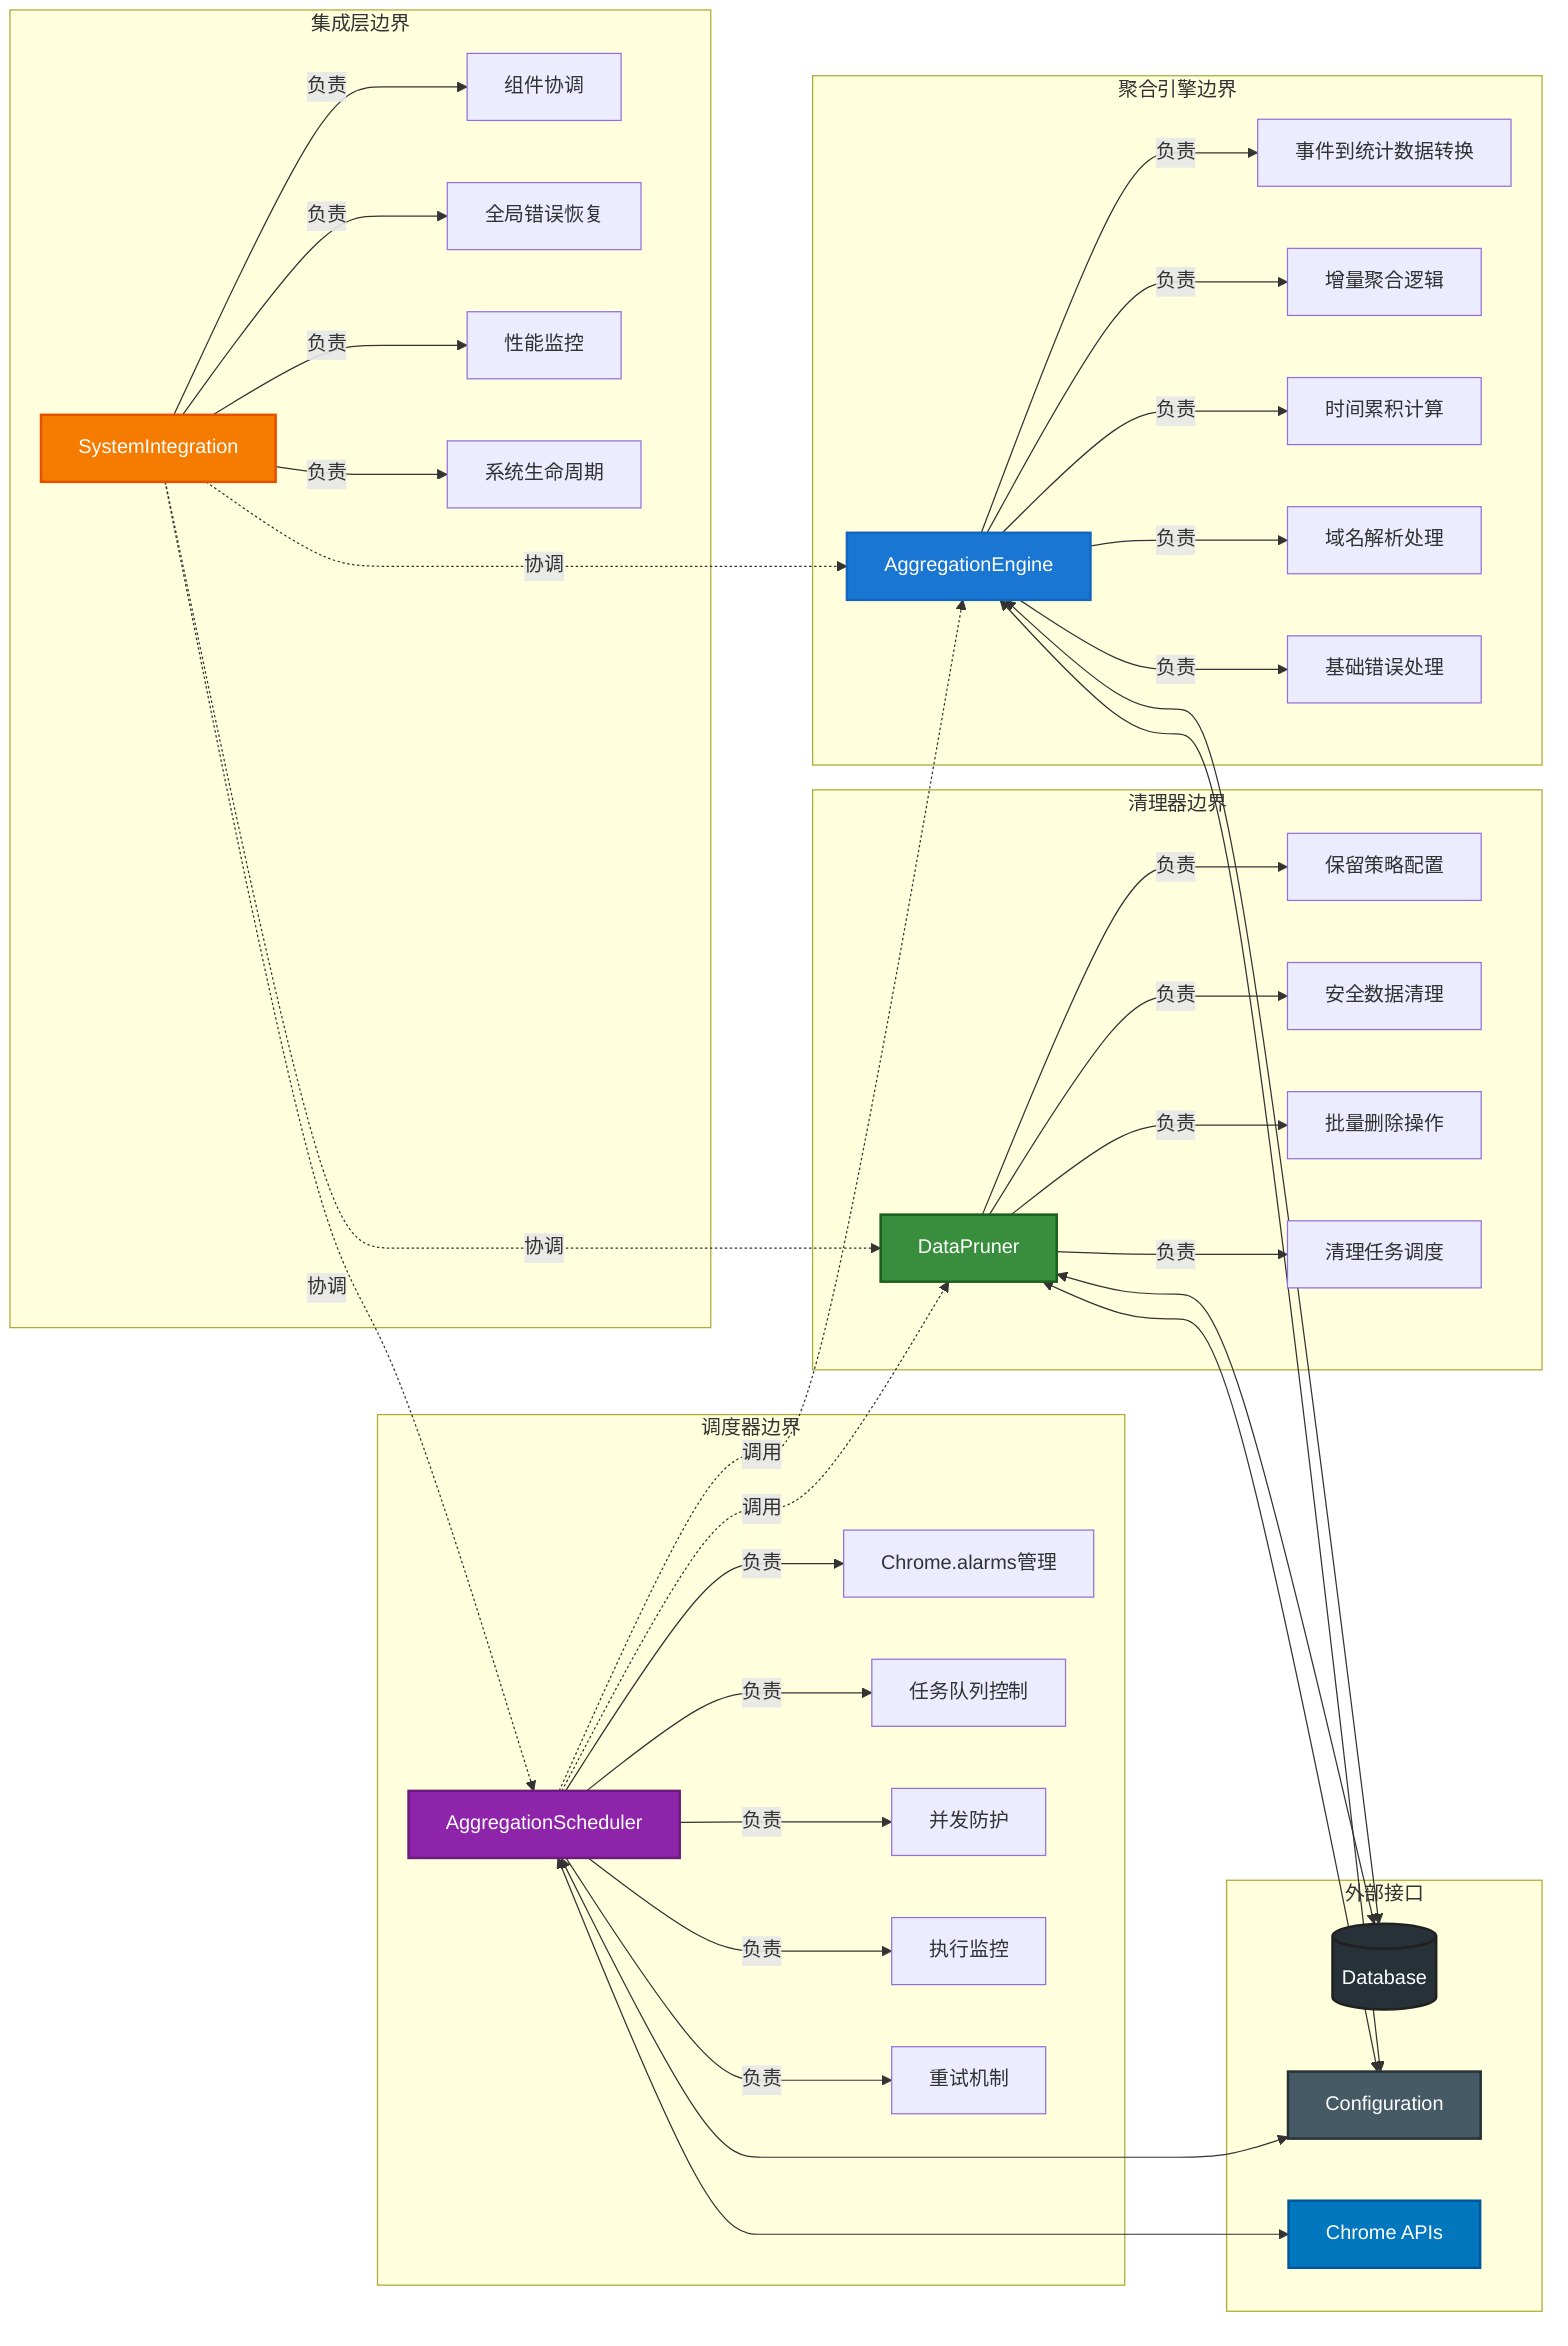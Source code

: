 %% @name: Aggregation System Architecture (ASA)  Version: v1.01
graph LR
    subgraph "聚合引擎边界"
        AE[AggregationEngine]
        AE --> |负责| AE_R1[事件到统计数据转换]
        AE --> |负责| AE_R2[增量聚合逻辑]
        AE --> |负责| AE_R3[时间累积计算]
        AE --> |负责| AE_R4[域名解析处理]
        AE --> |负责| AE_R5[基础错误处理]
    end
    
    subgraph "调度器边界"
        AS[AggregationScheduler]
        AS --> |负责| AS_R1[Chrome.alarms管理]
        AS --> |负责| AS_R2[任务队列控制]
        AS --> |负责| AS_R3[并发防护]
        AS --> |负责| AS_R4[执行监控]
        AS --> |负责| AS_R5[重试机制]
    end
    
    subgraph "清理器边界"
        DP[DataPruner]
        DP --> |负责| DP_R1[保留策略配置]
        DP --> |负责| DP_R2[安全数据清理]
        DP --> |负责| DP_R3[批量删除操作]
        DP --> |负责| DP_R4[清理任务调度]
    end
    
    subgraph "集成层边界"
        SI[SystemIntegration]
        SI --> |负责| SI_R1[组件协调]
        SI --> |负责| SI_R2[全局错误恢复]
        SI --> |负责| SI_R3[性能监控]
        SI --> |负责| SI_R4[系统生命周期]
    end
    
    subgraph "外部接口"
        DB[(Database)]
        CONFIG[Configuration]
        CHROME[Chrome APIs]
    end
    
    AS -.->|调用| AE
    AS -.->|调用| DP
    SI -.->|协调| AE
    SI -.->|协调| AS
    SI -.->|协调| DP
    
    AE <--> DB
    DP <--> DB
    AS <--> CHROME
    AE <--> CONFIG
    AS <--> CONFIG
    DP <--> CONFIG

    %% 优化样式：高对比度，提升可读性
    style AE fill:#1976d2,stroke:#1565c0,stroke-width:2px,color:#fff
    style AS fill:#8e24aa,stroke:#6d1b7b,stroke-width:2px,color:#fff
    style DP fill:#388e3c,stroke:#1b5e20,stroke-width:2px,color:#fff
    style SI fill:#f57c00,stroke:#e65100,stroke-width:2px,color:#fff
    style DB fill:#263238,stroke:#212121,stroke-width:2px,color:#fff
    style CONFIG fill:#455a64,stroke:#263238,stroke-width:2px,color:#fff
    style CHROME fill:#0277bd,stroke:#01579b,stroke-width:2px,color:#fff